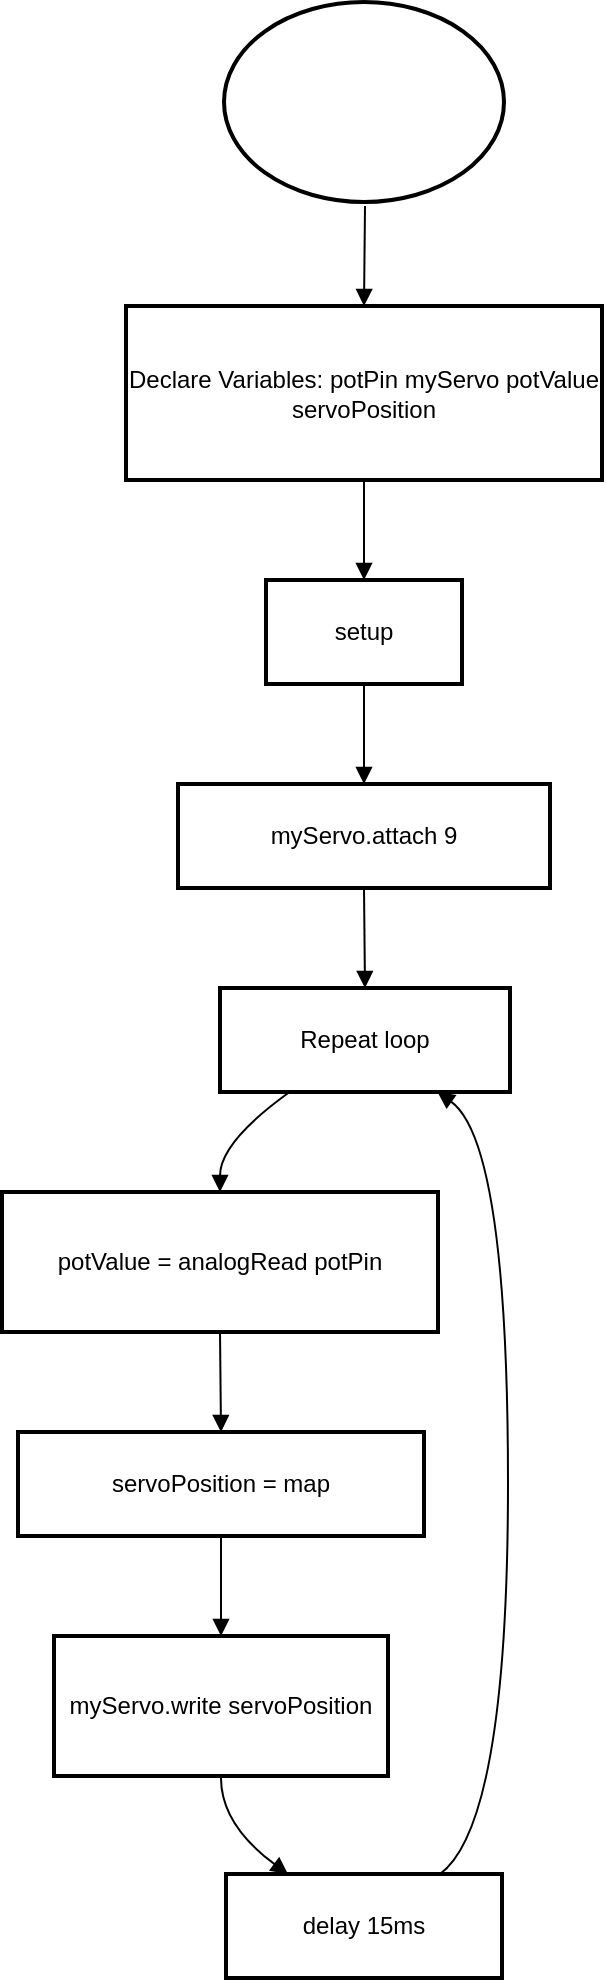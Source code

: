 <mxfile version="24.7.17">
  <diagram id="C5RBs43oDa-KdzZeNtuy" name="Page-1">
    <mxGraphModel dx="880" dy="1647" grid="1" gridSize="10" guides="1" tooltips="1" connect="1" arrows="1" fold="1" page="1" pageScale="1" pageWidth="827" pageHeight="1169" math="0" shadow="0">
      <root>
        <mxCell id="WIyWlLk6GJQsqaUBKTNV-0" />
        <mxCell id="WIyWlLk6GJQsqaUBKTNV-1" parent="WIyWlLk6GJQsqaUBKTNV-0" />
        <mxCell id="BlUHOqsG7W_58xlhMtPi-41" value="" style="curved=1;startArrow=none;endArrow=block;exitX=1;exitY=0.23;entryX=1;entryY=0.66;rounded=0;" edge="1" parent="WIyWlLk6GJQsqaUBKTNV-1" source="BlUHOqsG7W_58xlhMtPi-30">
          <mxGeometry relative="1" as="geometry">
            <Array as="points">
              <mxPoint x="686" y="1061" />
              <mxPoint x="686" y="354" />
            </Array>
            <mxPoint x="505.455" y="296.045" as="targetPoint" />
          </mxGeometry>
        </mxCell>
        <mxCell id="BlUHOqsG7W_58xlhMtPi-121" value="Declare Variables: potPin myServo potValue servoPosition" style="whiteSpace=wrap;strokeWidth=2;" vertex="1" parent="WIyWlLk6GJQsqaUBKTNV-1">
          <mxGeometry x="82" y="122" width="238" height="87" as="geometry" />
        </mxCell>
        <mxCell id="BlUHOqsG7W_58xlhMtPi-122" value="setup" style="whiteSpace=wrap;strokeWidth=2;" vertex="1" parent="WIyWlLk6GJQsqaUBKTNV-1">
          <mxGeometry x="152" y="259" width="98" height="52" as="geometry" />
        </mxCell>
        <mxCell id="BlUHOqsG7W_58xlhMtPi-123" value="myServo.attach 9" style="whiteSpace=wrap;strokeWidth=2;" vertex="1" parent="WIyWlLk6GJQsqaUBKTNV-1">
          <mxGeometry x="108" y="361" width="186" height="52" as="geometry" />
        </mxCell>
        <mxCell id="BlUHOqsG7W_58xlhMtPi-124" value="Repeat loop" style="whiteSpace=wrap;strokeWidth=2;" vertex="1" parent="WIyWlLk6GJQsqaUBKTNV-1">
          <mxGeometry x="129" y="463" width="145" height="52" as="geometry" />
        </mxCell>
        <mxCell id="BlUHOqsG7W_58xlhMtPi-125" value="potValue = analogRead potPin" style="whiteSpace=wrap;strokeWidth=2;" vertex="1" parent="WIyWlLk6GJQsqaUBKTNV-1">
          <mxGeometry x="20" y="565" width="218" height="70" as="geometry" />
        </mxCell>
        <mxCell id="BlUHOqsG7W_58xlhMtPi-126" value="servoPosition = map" style="whiteSpace=wrap;strokeWidth=2;" vertex="1" parent="WIyWlLk6GJQsqaUBKTNV-1">
          <mxGeometry x="28" y="685" width="203" height="52" as="geometry" />
        </mxCell>
        <mxCell id="BlUHOqsG7W_58xlhMtPi-127" value="myServo.write servoPosition" style="whiteSpace=wrap;strokeWidth=2;" vertex="1" parent="WIyWlLk6GJQsqaUBKTNV-1">
          <mxGeometry x="46" y="787" width="167" height="70" as="geometry" />
        </mxCell>
        <mxCell id="BlUHOqsG7W_58xlhMtPi-128" value="delay 15ms" style="whiteSpace=wrap;strokeWidth=2;" vertex="1" parent="WIyWlLk6GJQsqaUBKTNV-1">
          <mxGeometry x="132" y="906" width="138" height="52" as="geometry" />
        </mxCell>
        <mxCell id="BlUHOqsG7W_58xlhMtPi-129" value="" style="curved=1;startArrow=none;endArrow=block;exitX=0.5;exitY=1;entryX=0.5;entryY=0;rounded=0;" edge="1" parent="WIyWlLk6GJQsqaUBKTNV-1" target="BlUHOqsG7W_58xlhMtPi-121">
          <mxGeometry relative="1" as="geometry">
            <Array as="points" />
            <mxPoint x="201.5" y="72" as="sourcePoint" />
          </mxGeometry>
        </mxCell>
        <mxCell id="BlUHOqsG7W_58xlhMtPi-130" value="" style="curved=1;startArrow=none;endArrow=block;exitX=0.5;exitY=1;entryX=0.5;entryY=0;rounded=0;" edge="1" parent="WIyWlLk6GJQsqaUBKTNV-1" source="BlUHOqsG7W_58xlhMtPi-121" target="BlUHOqsG7W_58xlhMtPi-122">
          <mxGeometry relative="1" as="geometry">
            <Array as="points" />
          </mxGeometry>
        </mxCell>
        <mxCell id="BlUHOqsG7W_58xlhMtPi-131" value="" style="curved=1;startArrow=none;endArrow=block;exitX=0.5;exitY=1;entryX=0.5;entryY=0;rounded=0;" edge="1" parent="WIyWlLk6GJQsqaUBKTNV-1" source="BlUHOqsG7W_58xlhMtPi-122" target="BlUHOqsG7W_58xlhMtPi-123">
          <mxGeometry relative="1" as="geometry">
            <Array as="points" />
          </mxGeometry>
        </mxCell>
        <mxCell id="BlUHOqsG7W_58xlhMtPi-132" value="" style="curved=1;startArrow=none;endArrow=block;exitX=0.5;exitY=1;entryX=0.5;entryY=0;rounded=0;" edge="1" parent="WIyWlLk6GJQsqaUBKTNV-1" source="BlUHOqsG7W_58xlhMtPi-123" target="BlUHOqsG7W_58xlhMtPi-124">
          <mxGeometry relative="1" as="geometry">
            <Array as="points" />
          </mxGeometry>
        </mxCell>
        <mxCell id="BlUHOqsG7W_58xlhMtPi-133" value="" style="curved=1;startArrow=none;endArrow=block;exitX=0.24;exitY=1;entryX=0.5;entryY=0;rounded=0;" edge="1" parent="WIyWlLk6GJQsqaUBKTNV-1" source="BlUHOqsG7W_58xlhMtPi-124" target="BlUHOqsG7W_58xlhMtPi-125">
          <mxGeometry relative="1" as="geometry">
            <Array as="points">
              <mxPoint x="129" y="540" />
            </Array>
          </mxGeometry>
        </mxCell>
        <mxCell id="BlUHOqsG7W_58xlhMtPi-134" value="" style="curved=1;startArrow=none;endArrow=block;exitX=0.5;exitY=1;entryX=0.5;entryY=0;rounded=0;" edge="1" parent="WIyWlLk6GJQsqaUBKTNV-1" source="BlUHOqsG7W_58xlhMtPi-125" target="BlUHOqsG7W_58xlhMtPi-126">
          <mxGeometry relative="1" as="geometry">
            <Array as="points" />
          </mxGeometry>
        </mxCell>
        <mxCell id="BlUHOqsG7W_58xlhMtPi-135" value="" style="curved=1;startArrow=none;endArrow=block;exitX=0.5;exitY=1;entryX=0.5;entryY=0;rounded=0;" edge="1" parent="WIyWlLk6GJQsqaUBKTNV-1" source="BlUHOqsG7W_58xlhMtPi-126" target="BlUHOqsG7W_58xlhMtPi-127">
          <mxGeometry relative="1" as="geometry">
            <Array as="points" />
          </mxGeometry>
        </mxCell>
        <mxCell id="BlUHOqsG7W_58xlhMtPi-136" value="" style="curved=1;startArrow=none;endArrow=block;exitX=0.5;exitY=0.99;entryX=0.23;entryY=0.01;rounded=0;" edge="1" parent="WIyWlLk6GJQsqaUBKTNV-1" source="BlUHOqsG7W_58xlhMtPi-127" target="BlUHOqsG7W_58xlhMtPi-128">
          <mxGeometry relative="1" as="geometry">
            <Array as="points">
              <mxPoint x="129" y="881" />
            </Array>
          </mxGeometry>
        </mxCell>
        <mxCell id="BlUHOqsG7W_58xlhMtPi-137" value="" style="curved=1;startArrow=none;endArrow=block;exitX=0.77;exitY=0.01;entryX=0.75;entryY=1;rounded=0;" edge="1" parent="WIyWlLk6GJQsqaUBKTNV-1" source="BlUHOqsG7W_58xlhMtPi-128" target="BlUHOqsG7W_58xlhMtPi-124">
          <mxGeometry relative="1" as="geometry">
            <Array as="points">
              <mxPoint x="273" y="881" />
              <mxPoint x="273" y="540" />
            </Array>
          </mxGeometry>
        </mxCell>
        <mxCell id="BlUHOqsG7W_58xlhMtPi-138" value="" style="strokeWidth=2;html=1;shape=mxgraph.flowchart.start_2;whiteSpace=wrap;" vertex="1" parent="WIyWlLk6GJQsqaUBKTNV-1">
          <mxGeometry x="131" y="-30" width="140" height="100" as="geometry" />
        </mxCell>
      </root>
    </mxGraphModel>
  </diagram>
</mxfile>
